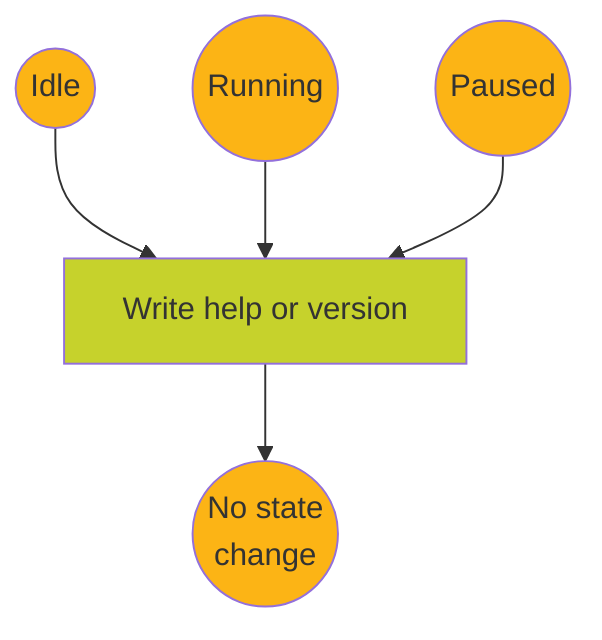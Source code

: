 flowchart TD
    classDef function fill:#c6d22c
    classDef condition fill:#7cb2de
    classDef state fill:#fcb415
    classDef error fill:#FF999C

    A((Idle)):::state --> D[Write help or version]:::function
    B((Running)):::state --> D
    C((Paused)):::state --> D
    D-->E((No state
    change)):::state
